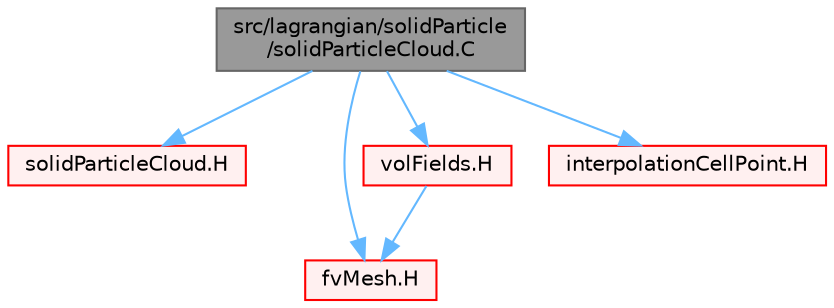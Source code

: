 digraph "src/lagrangian/solidParticle/solidParticleCloud.C"
{
 // LATEX_PDF_SIZE
  bgcolor="transparent";
  edge [fontname=Helvetica,fontsize=10,labelfontname=Helvetica,labelfontsize=10];
  node [fontname=Helvetica,fontsize=10,shape=box,height=0.2,width=0.4];
  Node1 [id="Node000001",label="src/lagrangian/solidParticle\l/solidParticleCloud.C",height=0.2,width=0.4,color="gray40", fillcolor="grey60", style="filled", fontcolor="black",tooltip=" "];
  Node1 -> Node2 [id="edge1_Node000001_Node000002",color="steelblue1",style="solid",tooltip=" "];
  Node2 [id="Node000002",label="solidParticleCloud.H",height=0.2,width=0.4,color="red", fillcolor="#FFF0F0", style="filled",URL="$solidParticleCloud_8H.html",tooltip=" "];
  Node1 -> Node444 [id="edge2_Node000001_Node000444",color="steelblue1",style="solid",tooltip=" "];
  Node444 [id="Node000444",label="fvMesh.H",height=0.2,width=0.4,color="red", fillcolor="#FFF0F0", style="filled",URL="$fvMesh_8H.html",tooltip=" "];
  Node1 -> Node464 [id="edge3_Node000001_Node000464",color="steelblue1",style="solid",tooltip=" "];
  Node464 [id="Node000464",label="volFields.H",height=0.2,width=0.4,color="red", fillcolor="#FFF0F0", style="filled",URL="$volFields_8H.html",tooltip=" "];
  Node464 -> Node444 [id="edge4_Node000464_Node000444",color="steelblue1",style="solid",tooltip=" "];
  Node1 -> Node388 [id="edge5_Node000001_Node000388",color="steelblue1",style="solid",tooltip=" "];
  Node388 [id="Node000388",label="interpolationCellPoint.H",height=0.2,width=0.4,color="red", fillcolor="#FFF0F0", style="filled",URL="$interpolationCellPoint_8H.html",tooltip=" "];
}
